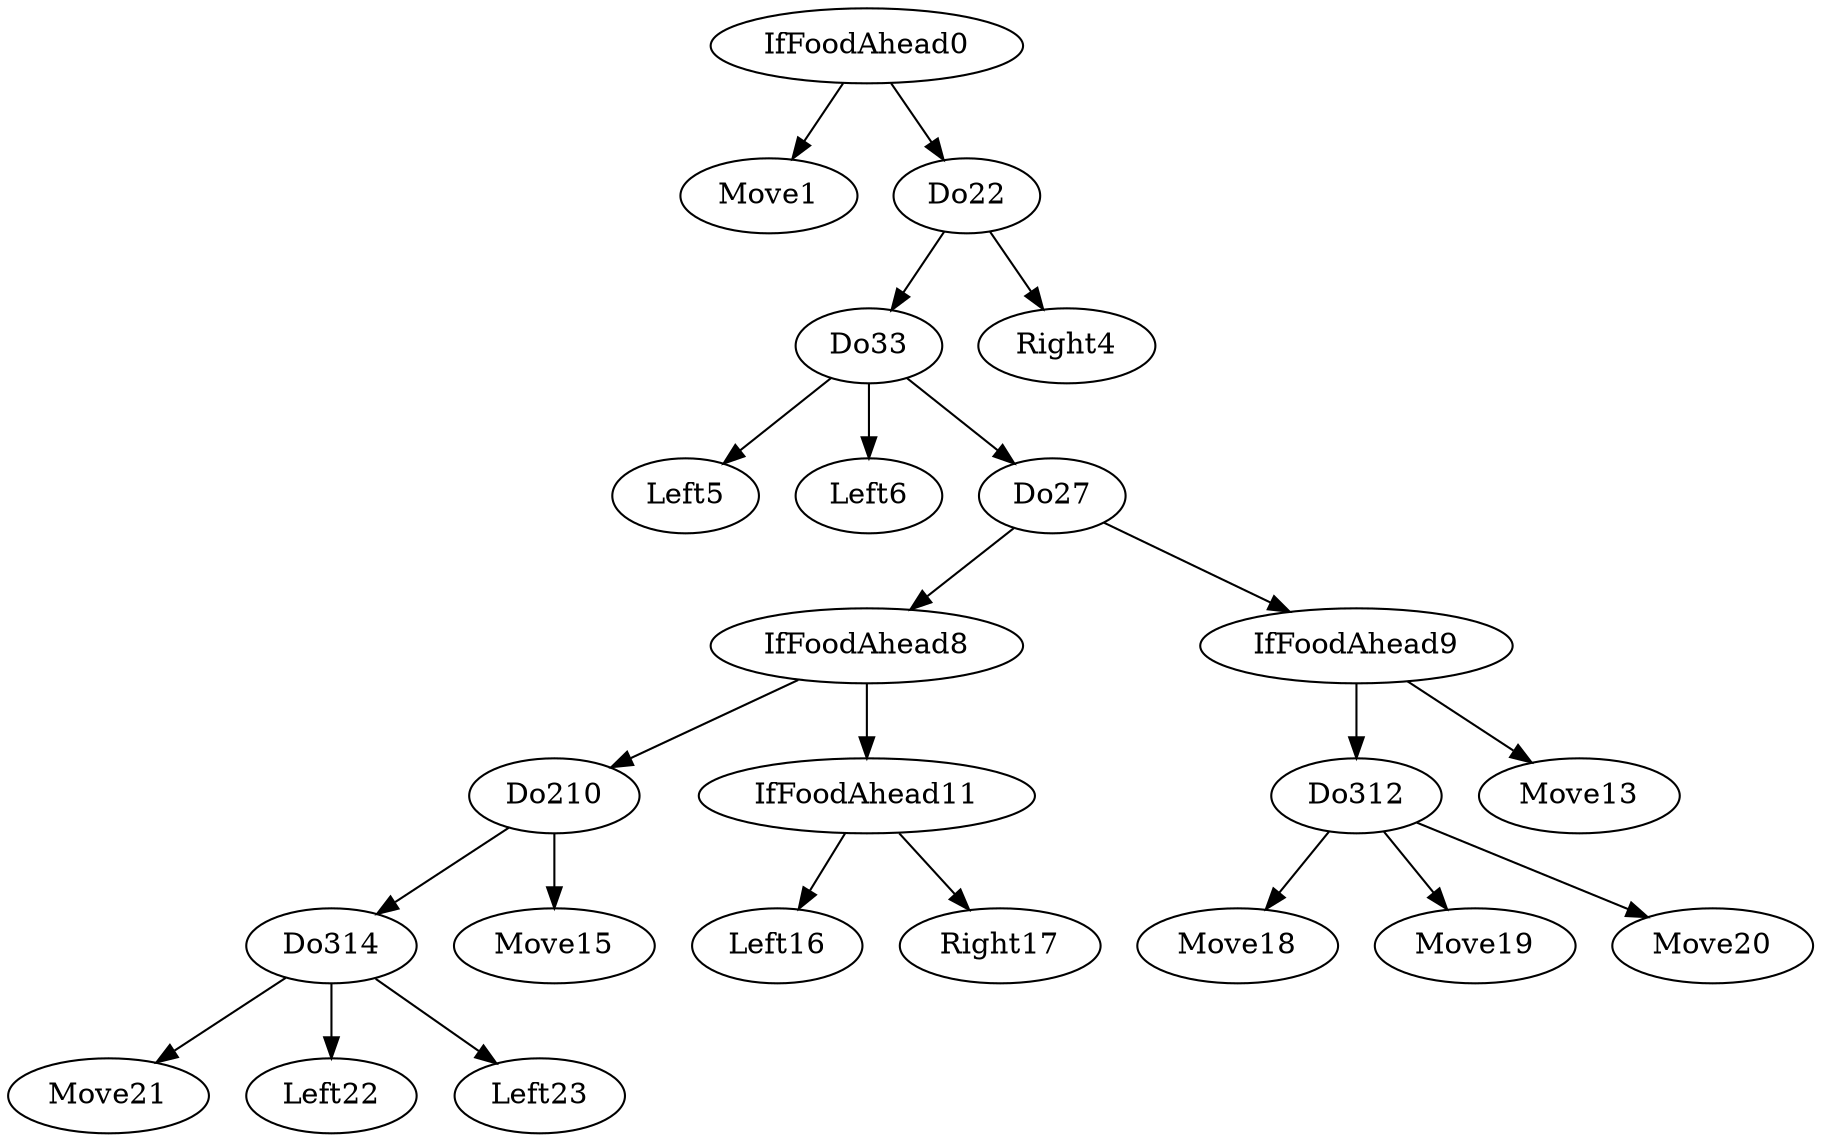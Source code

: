 digraph T {
	IfFoodAhead0 -> Move1;
	IfFoodAhead0 -> Do22;
	Do22 -> Do33;
	Do22 -> Right4;
	Do33 -> Left5;
	Do33 -> Left6;
	Do33 -> Do27;
	Do27 -> IfFoodAhead8;
	Do27 -> IfFoodAhead9;
	IfFoodAhead8 -> Do210;
	IfFoodAhead8 -> IfFoodAhead11;
	IfFoodAhead9 -> Do312;
	IfFoodAhead9 -> Move13;
	Do210 -> Do314;
	Do210 -> Move15;
	IfFoodAhead11 -> Left16;
	IfFoodAhead11 -> Right17;
	Do312 -> Move18;
	Do312 -> Move19;
	Do312 -> Move20;
	Do314 -> Move21;
	Do314 -> Left22;
	Do314 -> Left23;
}
